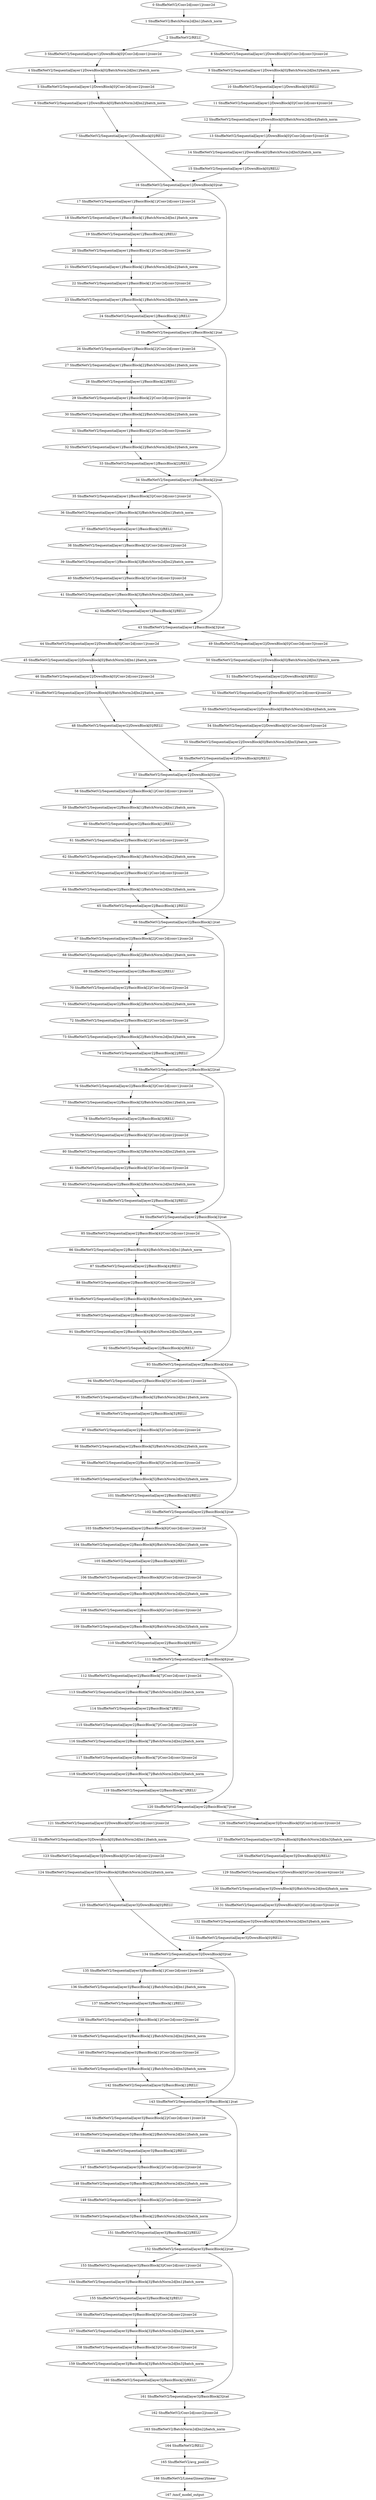 strict digraph  {
"0 ShuffleNetV2/Conv2d[conv1]/conv2d" [id=0, scope="ShuffleNetV2/Conv2d[conv1]", type=conv2d];
"1 ShuffleNetV2/BatchNorm2d[bn1]/batch_norm" [id=1, scope="ShuffleNetV2/BatchNorm2d[bn1]", type=batch_norm];
"2 ShuffleNetV2/RELU" [id=2, scope=ShuffleNetV2, type=RELU];
"3 ShuffleNetV2/Sequential[layer1]/DownBlock[0]/Conv2d[conv1]/conv2d" [id=3, scope="ShuffleNetV2/Sequential[layer1]/DownBlock[0]/Conv2d[conv1]", type=conv2d];
"4 ShuffleNetV2/Sequential[layer1]/DownBlock[0]/BatchNorm2d[bn1]/batch_norm" [id=4, scope="ShuffleNetV2/Sequential[layer1]/DownBlock[0]/BatchNorm2d[bn1]", type=batch_norm];
"5 ShuffleNetV2/Sequential[layer1]/DownBlock[0]/Conv2d[conv2]/conv2d" [id=5, scope="ShuffleNetV2/Sequential[layer1]/DownBlock[0]/Conv2d[conv2]", type=conv2d];
"6 ShuffleNetV2/Sequential[layer1]/DownBlock[0]/BatchNorm2d[bn2]/batch_norm" [id=6, scope="ShuffleNetV2/Sequential[layer1]/DownBlock[0]/BatchNorm2d[bn2]", type=batch_norm];
"7 ShuffleNetV2/Sequential[layer1]/DownBlock[0]/RELU" [id=7, scope="ShuffleNetV2/Sequential[layer1]/DownBlock[0]", type=RELU];
"8 ShuffleNetV2/Sequential[layer1]/DownBlock[0]/Conv2d[conv3]/conv2d" [id=8, scope="ShuffleNetV2/Sequential[layer1]/DownBlock[0]/Conv2d[conv3]", type=conv2d];
"9 ShuffleNetV2/Sequential[layer1]/DownBlock[0]/BatchNorm2d[bn3]/batch_norm" [id=9, scope="ShuffleNetV2/Sequential[layer1]/DownBlock[0]/BatchNorm2d[bn3]", type=batch_norm];
"10 ShuffleNetV2/Sequential[layer1]/DownBlock[0]/RELU" [id=10, scope="ShuffleNetV2/Sequential[layer1]/DownBlock[0]", type=RELU];
"11 ShuffleNetV2/Sequential[layer1]/DownBlock[0]/Conv2d[conv4]/conv2d" [id=11, scope="ShuffleNetV2/Sequential[layer1]/DownBlock[0]/Conv2d[conv4]", type=conv2d];
"12 ShuffleNetV2/Sequential[layer1]/DownBlock[0]/BatchNorm2d[bn4]/batch_norm" [id=12, scope="ShuffleNetV2/Sequential[layer1]/DownBlock[0]/BatchNorm2d[bn4]", type=batch_norm];
"13 ShuffleNetV2/Sequential[layer1]/DownBlock[0]/Conv2d[conv5]/conv2d" [id=13, scope="ShuffleNetV2/Sequential[layer1]/DownBlock[0]/Conv2d[conv5]", type=conv2d];
"14 ShuffleNetV2/Sequential[layer1]/DownBlock[0]/BatchNorm2d[bn5]/batch_norm" [id=14, scope="ShuffleNetV2/Sequential[layer1]/DownBlock[0]/BatchNorm2d[bn5]", type=batch_norm];
"15 ShuffleNetV2/Sequential[layer1]/DownBlock[0]/RELU" [id=15, scope="ShuffleNetV2/Sequential[layer1]/DownBlock[0]", type=RELU];
"16 ShuffleNetV2/Sequential[layer1]/DownBlock[0]/cat" [id=16, scope="ShuffleNetV2/Sequential[layer1]/DownBlock[0]", type=cat];
"17 ShuffleNetV2/Sequential[layer1]/BasicBlock[1]/Conv2d[conv1]/conv2d" [id=17, scope="ShuffleNetV2/Sequential[layer1]/BasicBlock[1]/Conv2d[conv1]", type=conv2d];
"18 ShuffleNetV2/Sequential[layer1]/BasicBlock[1]/BatchNorm2d[bn1]/batch_norm" [id=18, scope="ShuffleNetV2/Sequential[layer1]/BasicBlock[1]/BatchNorm2d[bn1]", type=batch_norm];
"19 ShuffleNetV2/Sequential[layer1]/BasicBlock[1]/RELU" [id=19, scope="ShuffleNetV2/Sequential[layer1]/BasicBlock[1]", type=RELU];
"20 ShuffleNetV2/Sequential[layer1]/BasicBlock[1]/Conv2d[conv2]/conv2d" [id=20, scope="ShuffleNetV2/Sequential[layer1]/BasicBlock[1]/Conv2d[conv2]", type=conv2d];
"21 ShuffleNetV2/Sequential[layer1]/BasicBlock[1]/BatchNorm2d[bn2]/batch_norm" [id=21, scope="ShuffleNetV2/Sequential[layer1]/BasicBlock[1]/BatchNorm2d[bn2]", type=batch_norm];
"22 ShuffleNetV2/Sequential[layer1]/BasicBlock[1]/Conv2d[conv3]/conv2d" [id=22, scope="ShuffleNetV2/Sequential[layer1]/BasicBlock[1]/Conv2d[conv3]", type=conv2d];
"23 ShuffleNetV2/Sequential[layer1]/BasicBlock[1]/BatchNorm2d[bn3]/batch_norm" [id=23, scope="ShuffleNetV2/Sequential[layer1]/BasicBlock[1]/BatchNorm2d[bn3]", type=batch_norm];
"24 ShuffleNetV2/Sequential[layer1]/BasicBlock[1]/RELU" [id=24, scope="ShuffleNetV2/Sequential[layer1]/BasicBlock[1]", type=RELU];
"25 ShuffleNetV2/Sequential[layer1]/BasicBlock[1]/cat" [id=25, scope="ShuffleNetV2/Sequential[layer1]/BasicBlock[1]", type=cat];
"26 ShuffleNetV2/Sequential[layer1]/BasicBlock[2]/Conv2d[conv1]/conv2d" [id=26, scope="ShuffleNetV2/Sequential[layer1]/BasicBlock[2]/Conv2d[conv1]", type=conv2d];
"27 ShuffleNetV2/Sequential[layer1]/BasicBlock[2]/BatchNorm2d[bn1]/batch_norm" [id=27, scope="ShuffleNetV2/Sequential[layer1]/BasicBlock[2]/BatchNorm2d[bn1]", type=batch_norm];
"28 ShuffleNetV2/Sequential[layer1]/BasicBlock[2]/RELU" [id=28, scope="ShuffleNetV2/Sequential[layer1]/BasicBlock[2]", type=RELU];
"29 ShuffleNetV2/Sequential[layer1]/BasicBlock[2]/Conv2d[conv2]/conv2d" [id=29, scope="ShuffleNetV2/Sequential[layer1]/BasicBlock[2]/Conv2d[conv2]", type=conv2d];
"30 ShuffleNetV2/Sequential[layer1]/BasicBlock[2]/BatchNorm2d[bn2]/batch_norm" [id=30, scope="ShuffleNetV2/Sequential[layer1]/BasicBlock[2]/BatchNorm2d[bn2]", type=batch_norm];
"31 ShuffleNetV2/Sequential[layer1]/BasicBlock[2]/Conv2d[conv3]/conv2d" [id=31, scope="ShuffleNetV2/Sequential[layer1]/BasicBlock[2]/Conv2d[conv3]", type=conv2d];
"32 ShuffleNetV2/Sequential[layer1]/BasicBlock[2]/BatchNorm2d[bn3]/batch_norm" [id=32, scope="ShuffleNetV2/Sequential[layer1]/BasicBlock[2]/BatchNorm2d[bn3]", type=batch_norm];
"33 ShuffleNetV2/Sequential[layer1]/BasicBlock[2]/RELU" [id=33, scope="ShuffleNetV2/Sequential[layer1]/BasicBlock[2]", type=RELU];
"34 ShuffleNetV2/Sequential[layer1]/BasicBlock[2]/cat" [id=34, scope="ShuffleNetV2/Sequential[layer1]/BasicBlock[2]", type=cat];
"35 ShuffleNetV2/Sequential[layer1]/BasicBlock[3]/Conv2d[conv1]/conv2d" [id=35, scope="ShuffleNetV2/Sequential[layer1]/BasicBlock[3]/Conv2d[conv1]", type=conv2d];
"36 ShuffleNetV2/Sequential[layer1]/BasicBlock[3]/BatchNorm2d[bn1]/batch_norm" [id=36, scope="ShuffleNetV2/Sequential[layer1]/BasicBlock[3]/BatchNorm2d[bn1]", type=batch_norm];
"37 ShuffleNetV2/Sequential[layer1]/BasicBlock[3]/RELU" [id=37, scope="ShuffleNetV2/Sequential[layer1]/BasicBlock[3]", type=RELU];
"38 ShuffleNetV2/Sequential[layer1]/BasicBlock[3]/Conv2d[conv2]/conv2d" [id=38, scope="ShuffleNetV2/Sequential[layer1]/BasicBlock[3]/Conv2d[conv2]", type=conv2d];
"39 ShuffleNetV2/Sequential[layer1]/BasicBlock[3]/BatchNorm2d[bn2]/batch_norm" [id=39, scope="ShuffleNetV2/Sequential[layer1]/BasicBlock[3]/BatchNorm2d[bn2]", type=batch_norm];
"40 ShuffleNetV2/Sequential[layer1]/BasicBlock[3]/Conv2d[conv3]/conv2d" [id=40, scope="ShuffleNetV2/Sequential[layer1]/BasicBlock[3]/Conv2d[conv3]", type=conv2d];
"41 ShuffleNetV2/Sequential[layer1]/BasicBlock[3]/BatchNorm2d[bn3]/batch_norm" [id=41, scope="ShuffleNetV2/Sequential[layer1]/BasicBlock[3]/BatchNorm2d[bn3]", type=batch_norm];
"42 ShuffleNetV2/Sequential[layer1]/BasicBlock[3]/RELU" [id=42, scope="ShuffleNetV2/Sequential[layer1]/BasicBlock[3]", type=RELU];
"43 ShuffleNetV2/Sequential[layer1]/BasicBlock[3]/cat" [id=43, scope="ShuffleNetV2/Sequential[layer1]/BasicBlock[3]", type=cat];
"44 ShuffleNetV2/Sequential[layer2]/DownBlock[0]/Conv2d[conv1]/conv2d" [id=44, scope="ShuffleNetV2/Sequential[layer2]/DownBlock[0]/Conv2d[conv1]", type=conv2d];
"45 ShuffleNetV2/Sequential[layer2]/DownBlock[0]/BatchNorm2d[bn1]/batch_norm" [id=45, scope="ShuffleNetV2/Sequential[layer2]/DownBlock[0]/BatchNorm2d[bn1]", type=batch_norm];
"46 ShuffleNetV2/Sequential[layer2]/DownBlock[0]/Conv2d[conv2]/conv2d" [id=46, scope="ShuffleNetV2/Sequential[layer2]/DownBlock[0]/Conv2d[conv2]", type=conv2d];
"47 ShuffleNetV2/Sequential[layer2]/DownBlock[0]/BatchNorm2d[bn2]/batch_norm" [id=47, scope="ShuffleNetV2/Sequential[layer2]/DownBlock[0]/BatchNorm2d[bn2]", type=batch_norm];
"48 ShuffleNetV2/Sequential[layer2]/DownBlock[0]/RELU" [id=48, scope="ShuffleNetV2/Sequential[layer2]/DownBlock[0]", type=RELU];
"49 ShuffleNetV2/Sequential[layer2]/DownBlock[0]/Conv2d[conv3]/conv2d" [id=49, scope="ShuffleNetV2/Sequential[layer2]/DownBlock[0]/Conv2d[conv3]", type=conv2d];
"50 ShuffleNetV2/Sequential[layer2]/DownBlock[0]/BatchNorm2d[bn3]/batch_norm" [id=50, scope="ShuffleNetV2/Sequential[layer2]/DownBlock[0]/BatchNorm2d[bn3]", type=batch_norm];
"51 ShuffleNetV2/Sequential[layer2]/DownBlock[0]/RELU" [id=51, scope="ShuffleNetV2/Sequential[layer2]/DownBlock[0]", type=RELU];
"52 ShuffleNetV2/Sequential[layer2]/DownBlock[0]/Conv2d[conv4]/conv2d" [id=52, scope="ShuffleNetV2/Sequential[layer2]/DownBlock[0]/Conv2d[conv4]", type=conv2d];
"53 ShuffleNetV2/Sequential[layer2]/DownBlock[0]/BatchNorm2d[bn4]/batch_norm" [id=53, scope="ShuffleNetV2/Sequential[layer2]/DownBlock[0]/BatchNorm2d[bn4]", type=batch_norm];
"54 ShuffleNetV2/Sequential[layer2]/DownBlock[0]/Conv2d[conv5]/conv2d" [id=54, scope="ShuffleNetV2/Sequential[layer2]/DownBlock[0]/Conv2d[conv5]", type=conv2d];
"55 ShuffleNetV2/Sequential[layer2]/DownBlock[0]/BatchNorm2d[bn5]/batch_norm" [id=55, scope="ShuffleNetV2/Sequential[layer2]/DownBlock[0]/BatchNorm2d[bn5]", type=batch_norm];
"56 ShuffleNetV2/Sequential[layer2]/DownBlock[0]/RELU" [id=56, scope="ShuffleNetV2/Sequential[layer2]/DownBlock[0]", type=RELU];
"57 ShuffleNetV2/Sequential[layer2]/DownBlock[0]/cat" [id=57, scope="ShuffleNetV2/Sequential[layer2]/DownBlock[0]", type=cat];
"58 ShuffleNetV2/Sequential[layer2]/BasicBlock[1]/Conv2d[conv1]/conv2d" [id=58, scope="ShuffleNetV2/Sequential[layer2]/BasicBlock[1]/Conv2d[conv1]", type=conv2d];
"59 ShuffleNetV2/Sequential[layer2]/BasicBlock[1]/BatchNorm2d[bn1]/batch_norm" [id=59, scope="ShuffleNetV2/Sequential[layer2]/BasicBlock[1]/BatchNorm2d[bn1]", type=batch_norm];
"60 ShuffleNetV2/Sequential[layer2]/BasicBlock[1]/RELU" [id=60, scope="ShuffleNetV2/Sequential[layer2]/BasicBlock[1]", type=RELU];
"61 ShuffleNetV2/Sequential[layer2]/BasicBlock[1]/Conv2d[conv2]/conv2d" [id=61, scope="ShuffleNetV2/Sequential[layer2]/BasicBlock[1]/Conv2d[conv2]", type=conv2d];
"62 ShuffleNetV2/Sequential[layer2]/BasicBlock[1]/BatchNorm2d[bn2]/batch_norm" [id=62, scope="ShuffleNetV2/Sequential[layer2]/BasicBlock[1]/BatchNorm2d[bn2]", type=batch_norm];
"63 ShuffleNetV2/Sequential[layer2]/BasicBlock[1]/Conv2d[conv3]/conv2d" [id=63, scope="ShuffleNetV2/Sequential[layer2]/BasicBlock[1]/Conv2d[conv3]", type=conv2d];
"64 ShuffleNetV2/Sequential[layer2]/BasicBlock[1]/BatchNorm2d[bn3]/batch_norm" [id=64, scope="ShuffleNetV2/Sequential[layer2]/BasicBlock[1]/BatchNorm2d[bn3]", type=batch_norm];
"65 ShuffleNetV2/Sequential[layer2]/BasicBlock[1]/RELU" [id=65, scope="ShuffleNetV2/Sequential[layer2]/BasicBlock[1]", type=RELU];
"66 ShuffleNetV2/Sequential[layer2]/BasicBlock[1]/cat" [id=66, scope="ShuffleNetV2/Sequential[layer2]/BasicBlock[1]", type=cat];
"67 ShuffleNetV2/Sequential[layer2]/BasicBlock[2]/Conv2d[conv1]/conv2d" [id=67, scope="ShuffleNetV2/Sequential[layer2]/BasicBlock[2]/Conv2d[conv1]", type=conv2d];
"68 ShuffleNetV2/Sequential[layer2]/BasicBlock[2]/BatchNorm2d[bn1]/batch_norm" [id=68, scope="ShuffleNetV2/Sequential[layer2]/BasicBlock[2]/BatchNorm2d[bn1]", type=batch_norm];
"69 ShuffleNetV2/Sequential[layer2]/BasicBlock[2]/RELU" [id=69, scope="ShuffleNetV2/Sequential[layer2]/BasicBlock[2]", type=RELU];
"70 ShuffleNetV2/Sequential[layer2]/BasicBlock[2]/Conv2d[conv2]/conv2d" [id=70, scope="ShuffleNetV2/Sequential[layer2]/BasicBlock[2]/Conv2d[conv2]", type=conv2d];
"71 ShuffleNetV2/Sequential[layer2]/BasicBlock[2]/BatchNorm2d[bn2]/batch_norm" [id=71, scope="ShuffleNetV2/Sequential[layer2]/BasicBlock[2]/BatchNorm2d[bn2]", type=batch_norm];
"72 ShuffleNetV2/Sequential[layer2]/BasicBlock[2]/Conv2d[conv3]/conv2d" [id=72, scope="ShuffleNetV2/Sequential[layer2]/BasicBlock[2]/Conv2d[conv3]", type=conv2d];
"73 ShuffleNetV2/Sequential[layer2]/BasicBlock[2]/BatchNorm2d[bn3]/batch_norm" [id=73, scope="ShuffleNetV2/Sequential[layer2]/BasicBlock[2]/BatchNorm2d[bn3]", type=batch_norm];
"74 ShuffleNetV2/Sequential[layer2]/BasicBlock[2]/RELU" [id=74, scope="ShuffleNetV2/Sequential[layer2]/BasicBlock[2]", type=RELU];
"75 ShuffleNetV2/Sequential[layer2]/BasicBlock[2]/cat" [id=75, scope="ShuffleNetV2/Sequential[layer2]/BasicBlock[2]", type=cat];
"76 ShuffleNetV2/Sequential[layer2]/BasicBlock[3]/Conv2d[conv1]/conv2d" [id=76, scope="ShuffleNetV2/Sequential[layer2]/BasicBlock[3]/Conv2d[conv1]", type=conv2d];
"77 ShuffleNetV2/Sequential[layer2]/BasicBlock[3]/BatchNorm2d[bn1]/batch_norm" [id=77, scope="ShuffleNetV2/Sequential[layer2]/BasicBlock[3]/BatchNorm2d[bn1]", type=batch_norm];
"78 ShuffleNetV2/Sequential[layer2]/BasicBlock[3]/RELU" [id=78, scope="ShuffleNetV2/Sequential[layer2]/BasicBlock[3]", type=RELU];
"79 ShuffleNetV2/Sequential[layer2]/BasicBlock[3]/Conv2d[conv2]/conv2d" [id=79, scope="ShuffleNetV2/Sequential[layer2]/BasicBlock[3]/Conv2d[conv2]", type=conv2d];
"80 ShuffleNetV2/Sequential[layer2]/BasicBlock[3]/BatchNorm2d[bn2]/batch_norm" [id=80, scope="ShuffleNetV2/Sequential[layer2]/BasicBlock[3]/BatchNorm2d[bn2]", type=batch_norm];
"81 ShuffleNetV2/Sequential[layer2]/BasicBlock[3]/Conv2d[conv3]/conv2d" [id=81, scope="ShuffleNetV2/Sequential[layer2]/BasicBlock[3]/Conv2d[conv3]", type=conv2d];
"82 ShuffleNetV2/Sequential[layer2]/BasicBlock[3]/BatchNorm2d[bn3]/batch_norm" [id=82, scope="ShuffleNetV2/Sequential[layer2]/BasicBlock[3]/BatchNorm2d[bn3]", type=batch_norm];
"83 ShuffleNetV2/Sequential[layer2]/BasicBlock[3]/RELU" [id=83, scope="ShuffleNetV2/Sequential[layer2]/BasicBlock[3]", type=RELU];
"84 ShuffleNetV2/Sequential[layer2]/BasicBlock[3]/cat" [id=84, scope="ShuffleNetV2/Sequential[layer2]/BasicBlock[3]", type=cat];
"85 ShuffleNetV2/Sequential[layer2]/BasicBlock[4]/Conv2d[conv1]/conv2d" [id=85, scope="ShuffleNetV2/Sequential[layer2]/BasicBlock[4]/Conv2d[conv1]", type=conv2d];
"86 ShuffleNetV2/Sequential[layer2]/BasicBlock[4]/BatchNorm2d[bn1]/batch_norm" [id=86, scope="ShuffleNetV2/Sequential[layer2]/BasicBlock[4]/BatchNorm2d[bn1]", type=batch_norm];
"87 ShuffleNetV2/Sequential[layer2]/BasicBlock[4]/RELU" [id=87, scope="ShuffleNetV2/Sequential[layer2]/BasicBlock[4]", type=RELU];
"88 ShuffleNetV2/Sequential[layer2]/BasicBlock[4]/Conv2d[conv2]/conv2d" [id=88, scope="ShuffleNetV2/Sequential[layer2]/BasicBlock[4]/Conv2d[conv2]", type=conv2d];
"89 ShuffleNetV2/Sequential[layer2]/BasicBlock[4]/BatchNorm2d[bn2]/batch_norm" [id=89, scope="ShuffleNetV2/Sequential[layer2]/BasicBlock[4]/BatchNorm2d[bn2]", type=batch_norm];
"90 ShuffleNetV2/Sequential[layer2]/BasicBlock[4]/Conv2d[conv3]/conv2d" [id=90, scope="ShuffleNetV2/Sequential[layer2]/BasicBlock[4]/Conv2d[conv3]", type=conv2d];
"91 ShuffleNetV2/Sequential[layer2]/BasicBlock[4]/BatchNorm2d[bn3]/batch_norm" [id=91, scope="ShuffleNetV2/Sequential[layer2]/BasicBlock[4]/BatchNorm2d[bn3]", type=batch_norm];
"92 ShuffleNetV2/Sequential[layer2]/BasicBlock[4]/RELU" [id=92, scope="ShuffleNetV2/Sequential[layer2]/BasicBlock[4]", type=RELU];
"93 ShuffleNetV2/Sequential[layer2]/BasicBlock[4]/cat" [id=93, scope="ShuffleNetV2/Sequential[layer2]/BasicBlock[4]", type=cat];
"94 ShuffleNetV2/Sequential[layer2]/BasicBlock[5]/Conv2d[conv1]/conv2d" [id=94, scope="ShuffleNetV2/Sequential[layer2]/BasicBlock[5]/Conv2d[conv1]", type=conv2d];
"95 ShuffleNetV2/Sequential[layer2]/BasicBlock[5]/BatchNorm2d[bn1]/batch_norm" [id=95, scope="ShuffleNetV2/Sequential[layer2]/BasicBlock[5]/BatchNorm2d[bn1]", type=batch_norm];
"96 ShuffleNetV2/Sequential[layer2]/BasicBlock[5]/RELU" [id=96, scope="ShuffleNetV2/Sequential[layer2]/BasicBlock[5]", type=RELU];
"97 ShuffleNetV2/Sequential[layer2]/BasicBlock[5]/Conv2d[conv2]/conv2d" [id=97, scope="ShuffleNetV2/Sequential[layer2]/BasicBlock[5]/Conv2d[conv2]", type=conv2d];
"98 ShuffleNetV2/Sequential[layer2]/BasicBlock[5]/BatchNorm2d[bn2]/batch_norm" [id=98, scope="ShuffleNetV2/Sequential[layer2]/BasicBlock[5]/BatchNorm2d[bn2]", type=batch_norm];
"99 ShuffleNetV2/Sequential[layer2]/BasicBlock[5]/Conv2d[conv3]/conv2d" [id=99, scope="ShuffleNetV2/Sequential[layer2]/BasicBlock[5]/Conv2d[conv3]", type=conv2d];
"100 ShuffleNetV2/Sequential[layer2]/BasicBlock[5]/BatchNorm2d[bn3]/batch_norm" [id=100, scope="ShuffleNetV2/Sequential[layer2]/BasicBlock[5]/BatchNorm2d[bn3]", type=batch_norm];
"101 ShuffleNetV2/Sequential[layer2]/BasicBlock[5]/RELU" [id=101, scope="ShuffleNetV2/Sequential[layer2]/BasicBlock[5]", type=RELU];
"102 ShuffleNetV2/Sequential[layer2]/BasicBlock[5]/cat" [id=102, scope="ShuffleNetV2/Sequential[layer2]/BasicBlock[5]", type=cat];
"103 ShuffleNetV2/Sequential[layer2]/BasicBlock[6]/Conv2d[conv1]/conv2d" [id=103, scope="ShuffleNetV2/Sequential[layer2]/BasicBlock[6]/Conv2d[conv1]", type=conv2d];
"104 ShuffleNetV2/Sequential[layer2]/BasicBlock[6]/BatchNorm2d[bn1]/batch_norm" [id=104, scope="ShuffleNetV2/Sequential[layer2]/BasicBlock[6]/BatchNorm2d[bn1]", type=batch_norm];
"105 ShuffleNetV2/Sequential[layer2]/BasicBlock[6]/RELU" [id=105, scope="ShuffleNetV2/Sequential[layer2]/BasicBlock[6]", type=RELU];
"106 ShuffleNetV2/Sequential[layer2]/BasicBlock[6]/Conv2d[conv2]/conv2d" [id=106, scope="ShuffleNetV2/Sequential[layer2]/BasicBlock[6]/Conv2d[conv2]", type=conv2d];
"107 ShuffleNetV2/Sequential[layer2]/BasicBlock[6]/BatchNorm2d[bn2]/batch_norm" [id=107, scope="ShuffleNetV2/Sequential[layer2]/BasicBlock[6]/BatchNorm2d[bn2]", type=batch_norm];
"108 ShuffleNetV2/Sequential[layer2]/BasicBlock[6]/Conv2d[conv3]/conv2d" [id=108, scope="ShuffleNetV2/Sequential[layer2]/BasicBlock[6]/Conv2d[conv3]", type=conv2d];
"109 ShuffleNetV2/Sequential[layer2]/BasicBlock[6]/BatchNorm2d[bn3]/batch_norm" [id=109, scope="ShuffleNetV2/Sequential[layer2]/BasicBlock[6]/BatchNorm2d[bn3]", type=batch_norm];
"110 ShuffleNetV2/Sequential[layer2]/BasicBlock[6]/RELU" [id=110, scope="ShuffleNetV2/Sequential[layer2]/BasicBlock[6]", type=RELU];
"111 ShuffleNetV2/Sequential[layer2]/BasicBlock[6]/cat" [id=111, scope="ShuffleNetV2/Sequential[layer2]/BasicBlock[6]", type=cat];
"112 ShuffleNetV2/Sequential[layer2]/BasicBlock[7]/Conv2d[conv1]/conv2d" [id=112, scope="ShuffleNetV2/Sequential[layer2]/BasicBlock[7]/Conv2d[conv1]", type=conv2d];
"113 ShuffleNetV2/Sequential[layer2]/BasicBlock[7]/BatchNorm2d[bn1]/batch_norm" [id=113, scope="ShuffleNetV2/Sequential[layer2]/BasicBlock[7]/BatchNorm2d[bn1]", type=batch_norm];
"114 ShuffleNetV2/Sequential[layer2]/BasicBlock[7]/RELU" [id=114, scope="ShuffleNetV2/Sequential[layer2]/BasicBlock[7]", type=RELU];
"115 ShuffleNetV2/Sequential[layer2]/BasicBlock[7]/Conv2d[conv2]/conv2d" [id=115, scope="ShuffleNetV2/Sequential[layer2]/BasicBlock[7]/Conv2d[conv2]", type=conv2d];
"116 ShuffleNetV2/Sequential[layer2]/BasicBlock[7]/BatchNorm2d[bn2]/batch_norm" [id=116, scope="ShuffleNetV2/Sequential[layer2]/BasicBlock[7]/BatchNorm2d[bn2]", type=batch_norm];
"117 ShuffleNetV2/Sequential[layer2]/BasicBlock[7]/Conv2d[conv3]/conv2d" [id=117, scope="ShuffleNetV2/Sequential[layer2]/BasicBlock[7]/Conv2d[conv3]", type=conv2d];
"118 ShuffleNetV2/Sequential[layer2]/BasicBlock[7]/BatchNorm2d[bn3]/batch_norm" [id=118, scope="ShuffleNetV2/Sequential[layer2]/BasicBlock[7]/BatchNorm2d[bn3]", type=batch_norm];
"119 ShuffleNetV2/Sequential[layer2]/BasicBlock[7]/RELU" [id=119, scope="ShuffleNetV2/Sequential[layer2]/BasicBlock[7]", type=RELU];
"120 ShuffleNetV2/Sequential[layer2]/BasicBlock[7]/cat" [id=120, scope="ShuffleNetV2/Sequential[layer2]/BasicBlock[7]", type=cat];
"121 ShuffleNetV2/Sequential[layer3]/DownBlock[0]/Conv2d[conv1]/conv2d" [id=121, scope="ShuffleNetV2/Sequential[layer3]/DownBlock[0]/Conv2d[conv1]", type=conv2d];
"122 ShuffleNetV2/Sequential[layer3]/DownBlock[0]/BatchNorm2d[bn1]/batch_norm" [id=122, scope="ShuffleNetV2/Sequential[layer3]/DownBlock[0]/BatchNorm2d[bn1]", type=batch_norm];
"123 ShuffleNetV2/Sequential[layer3]/DownBlock[0]/Conv2d[conv2]/conv2d" [id=123, scope="ShuffleNetV2/Sequential[layer3]/DownBlock[0]/Conv2d[conv2]", type=conv2d];
"124 ShuffleNetV2/Sequential[layer3]/DownBlock[0]/BatchNorm2d[bn2]/batch_norm" [id=124, scope="ShuffleNetV2/Sequential[layer3]/DownBlock[0]/BatchNorm2d[bn2]", type=batch_norm];
"125 ShuffleNetV2/Sequential[layer3]/DownBlock[0]/RELU" [id=125, scope="ShuffleNetV2/Sequential[layer3]/DownBlock[0]", type=RELU];
"126 ShuffleNetV2/Sequential[layer3]/DownBlock[0]/Conv2d[conv3]/conv2d" [id=126, scope="ShuffleNetV2/Sequential[layer3]/DownBlock[0]/Conv2d[conv3]", type=conv2d];
"127 ShuffleNetV2/Sequential[layer3]/DownBlock[0]/BatchNorm2d[bn3]/batch_norm" [id=127, scope="ShuffleNetV2/Sequential[layer3]/DownBlock[0]/BatchNorm2d[bn3]", type=batch_norm];
"128 ShuffleNetV2/Sequential[layer3]/DownBlock[0]/RELU" [id=128, scope="ShuffleNetV2/Sequential[layer3]/DownBlock[0]", type=RELU];
"129 ShuffleNetV2/Sequential[layer3]/DownBlock[0]/Conv2d[conv4]/conv2d" [id=129, scope="ShuffleNetV2/Sequential[layer3]/DownBlock[0]/Conv2d[conv4]", type=conv2d];
"130 ShuffleNetV2/Sequential[layer3]/DownBlock[0]/BatchNorm2d[bn4]/batch_norm" [id=130, scope="ShuffleNetV2/Sequential[layer3]/DownBlock[0]/BatchNorm2d[bn4]", type=batch_norm];
"131 ShuffleNetV2/Sequential[layer3]/DownBlock[0]/Conv2d[conv5]/conv2d" [id=131, scope="ShuffleNetV2/Sequential[layer3]/DownBlock[0]/Conv2d[conv5]", type=conv2d];
"132 ShuffleNetV2/Sequential[layer3]/DownBlock[0]/BatchNorm2d[bn5]/batch_norm" [id=132, scope="ShuffleNetV2/Sequential[layer3]/DownBlock[0]/BatchNorm2d[bn5]", type=batch_norm];
"133 ShuffleNetV2/Sequential[layer3]/DownBlock[0]/RELU" [id=133, scope="ShuffleNetV2/Sequential[layer3]/DownBlock[0]", type=RELU];
"134 ShuffleNetV2/Sequential[layer3]/DownBlock[0]/cat" [id=134, scope="ShuffleNetV2/Sequential[layer3]/DownBlock[0]", type=cat];
"135 ShuffleNetV2/Sequential[layer3]/BasicBlock[1]/Conv2d[conv1]/conv2d" [id=135, scope="ShuffleNetV2/Sequential[layer3]/BasicBlock[1]/Conv2d[conv1]", type=conv2d];
"136 ShuffleNetV2/Sequential[layer3]/BasicBlock[1]/BatchNorm2d[bn1]/batch_norm" [id=136, scope="ShuffleNetV2/Sequential[layer3]/BasicBlock[1]/BatchNorm2d[bn1]", type=batch_norm];
"137 ShuffleNetV2/Sequential[layer3]/BasicBlock[1]/RELU" [id=137, scope="ShuffleNetV2/Sequential[layer3]/BasicBlock[1]", type=RELU];
"138 ShuffleNetV2/Sequential[layer3]/BasicBlock[1]/Conv2d[conv2]/conv2d" [id=138, scope="ShuffleNetV2/Sequential[layer3]/BasicBlock[1]/Conv2d[conv2]", type=conv2d];
"139 ShuffleNetV2/Sequential[layer3]/BasicBlock[1]/BatchNorm2d[bn2]/batch_norm" [id=139, scope="ShuffleNetV2/Sequential[layer3]/BasicBlock[1]/BatchNorm2d[bn2]", type=batch_norm];
"140 ShuffleNetV2/Sequential[layer3]/BasicBlock[1]/Conv2d[conv3]/conv2d" [id=140, scope="ShuffleNetV2/Sequential[layer3]/BasicBlock[1]/Conv2d[conv3]", type=conv2d];
"141 ShuffleNetV2/Sequential[layer3]/BasicBlock[1]/BatchNorm2d[bn3]/batch_norm" [id=141, scope="ShuffleNetV2/Sequential[layer3]/BasicBlock[1]/BatchNorm2d[bn3]", type=batch_norm];
"142 ShuffleNetV2/Sequential[layer3]/BasicBlock[1]/RELU" [id=142, scope="ShuffleNetV2/Sequential[layer3]/BasicBlock[1]", type=RELU];
"143 ShuffleNetV2/Sequential[layer3]/BasicBlock[1]/cat" [id=143, scope="ShuffleNetV2/Sequential[layer3]/BasicBlock[1]", type=cat];
"144 ShuffleNetV2/Sequential[layer3]/BasicBlock[2]/Conv2d[conv1]/conv2d" [id=144, scope="ShuffleNetV2/Sequential[layer3]/BasicBlock[2]/Conv2d[conv1]", type=conv2d];
"145 ShuffleNetV2/Sequential[layer3]/BasicBlock[2]/BatchNorm2d[bn1]/batch_norm" [id=145, scope="ShuffleNetV2/Sequential[layer3]/BasicBlock[2]/BatchNorm2d[bn1]", type=batch_norm];
"146 ShuffleNetV2/Sequential[layer3]/BasicBlock[2]/RELU" [id=146, scope="ShuffleNetV2/Sequential[layer3]/BasicBlock[2]", type=RELU];
"147 ShuffleNetV2/Sequential[layer3]/BasicBlock[2]/Conv2d[conv2]/conv2d" [id=147, scope="ShuffleNetV2/Sequential[layer3]/BasicBlock[2]/Conv2d[conv2]", type=conv2d];
"148 ShuffleNetV2/Sequential[layer3]/BasicBlock[2]/BatchNorm2d[bn2]/batch_norm" [id=148, scope="ShuffleNetV2/Sequential[layer3]/BasicBlock[2]/BatchNorm2d[bn2]", type=batch_norm];
"149 ShuffleNetV2/Sequential[layer3]/BasicBlock[2]/Conv2d[conv3]/conv2d" [id=149, scope="ShuffleNetV2/Sequential[layer3]/BasicBlock[2]/Conv2d[conv3]", type=conv2d];
"150 ShuffleNetV2/Sequential[layer3]/BasicBlock[2]/BatchNorm2d[bn3]/batch_norm" [id=150, scope="ShuffleNetV2/Sequential[layer3]/BasicBlock[2]/BatchNorm2d[bn3]", type=batch_norm];
"151 ShuffleNetV2/Sequential[layer3]/BasicBlock[2]/RELU" [id=151, scope="ShuffleNetV2/Sequential[layer3]/BasicBlock[2]", type=RELU];
"152 ShuffleNetV2/Sequential[layer3]/BasicBlock[2]/cat" [id=152, scope="ShuffleNetV2/Sequential[layer3]/BasicBlock[2]", type=cat];
"153 ShuffleNetV2/Sequential[layer3]/BasicBlock[3]/Conv2d[conv1]/conv2d" [id=153, scope="ShuffleNetV2/Sequential[layer3]/BasicBlock[3]/Conv2d[conv1]", type=conv2d];
"154 ShuffleNetV2/Sequential[layer3]/BasicBlock[3]/BatchNorm2d[bn1]/batch_norm" [id=154, scope="ShuffleNetV2/Sequential[layer3]/BasicBlock[3]/BatchNorm2d[bn1]", type=batch_norm];
"155 ShuffleNetV2/Sequential[layer3]/BasicBlock[3]/RELU" [id=155, scope="ShuffleNetV2/Sequential[layer3]/BasicBlock[3]", type=RELU];
"156 ShuffleNetV2/Sequential[layer3]/BasicBlock[3]/Conv2d[conv2]/conv2d" [id=156, scope="ShuffleNetV2/Sequential[layer3]/BasicBlock[3]/Conv2d[conv2]", type=conv2d];
"157 ShuffleNetV2/Sequential[layer3]/BasicBlock[3]/BatchNorm2d[bn2]/batch_norm" [id=157, scope="ShuffleNetV2/Sequential[layer3]/BasicBlock[3]/BatchNorm2d[bn2]", type=batch_norm];
"158 ShuffleNetV2/Sequential[layer3]/BasicBlock[3]/Conv2d[conv3]/conv2d" [id=158, scope="ShuffleNetV2/Sequential[layer3]/BasicBlock[3]/Conv2d[conv3]", type=conv2d];
"159 ShuffleNetV2/Sequential[layer3]/BasicBlock[3]/BatchNorm2d[bn3]/batch_norm" [id=159, scope="ShuffleNetV2/Sequential[layer3]/BasicBlock[3]/BatchNorm2d[bn3]", type=batch_norm];
"160 ShuffleNetV2/Sequential[layer3]/BasicBlock[3]/RELU" [id=160, scope="ShuffleNetV2/Sequential[layer3]/BasicBlock[3]", type=RELU];
"161 ShuffleNetV2/Sequential[layer3]/BasicBlock[3]/cat" [id=161, scope="ShuffleNetV2/Sequential[layer3]/BasicBlock[3]", type=cat];
"162 ShuffleNetV2/Conv2d[conv2]/conv2d" [id=162, scope="ShuffleNetV2/Conv2d[conv2]", type=conv2d];
"163 ShuffleNetV2/BatchNorm2d[bn2]/batch_norm" [id=163, scope="ShuffleNetV2/BatchNorm2d[bn2]", type=batch_norm];
"164 ShuffleNetV2/RELU" [id=164, scope=ShuffleNetV2, type=RELU];
"165 ShuffleNetV2/avg_pool2d" [id=165, scope=ShuffleNetV2, type=avg_pool2d];
"166 ShuffleNetV2/Linear[linear]/linear" [id=166, scope="ShuffleNetV2/Linear[linear]", type=linear];
"167 /nncf_model_output" [id=167, scope="", type=nncf_model_output];
"0 ShuffleNetV2/Conv2d[conv1]/conv2d" -> "1 ShuffleNetV2/BatchNorm2d[bn1]/batch_norm";
"1 ShuffleNetV2/BatchNorm2d[bn1]/batch_norm" -> "2 ShuffleNetV2/RELU";
"2 ShuffleNetV2/RELU" -> "3 ShuffleNetV2/Sequential[layer1]/DownBlock[0]/Conv2d[conv1]/conv2d";
"2 ShuffleNetV2/RELU" -> "8 ShuffleNetV2/Sequential[layer1]/DownBlock[0]/Conv2d[conv3]/conv2d";
"3 ShuffleNetV2/Sequential[layer1]/DownBlock[0]/Conv2d[conv1]/conv2d" -> "4 ShuffleNetV2/Sequential[layer1]/DownBlock[0]/BatchNorm2d[bn1]/batch_norm";
"4 ShuffleNetV2/Sequential[layer1]/DownBlock[0]/BatchNorm2d[bn1]/batch_norm" -> "5 ShuffleNetV2/Sequential[layer1]/DownBlock[0]/Conv2d[conv2]/conv2d";
"5 ShuffleNetV2/Sequential[layer1]/DownBlock[0]/Conv2d[conv2]/conv2d" -> "6 ShuffleNetV2/Sequential[layer1]/DownBlock[0]/BatchNorm2d[bn2]/batch_norm";
"6 ShuffleNetV2/Sequential[layer1]/DownBlock[0]/BatchNorm2d[bn2]/batch_norm" -> "7 ShuffleNetV2/Sequential[layer1]/DownBlock[0]/RELU";
"8 ShuffleNetV2/Sequential[layer1]/DownBlock[0]/Conv2d[conv3]/conv2d" -> "9 ShuffleNetV2/Sequential[layer1]/DownBlock[0]/BatchNorm2d[bn3]/batch_norm";
"7 ShuffleNetV2/Sequential[layer1]/DownBlock[0]/RELU" -> "16 ShuffleNetV2/Sequential[layer1]/DownBlock[0]/cat";
"9 ShuffleNetV2/Sequential[layer1]/DownBlock[0]/BatchNorm2d[bn3]/batch_norm" -> "10 ShuffleNetV2/Sequential[layer1]/DownBlock[0]/RELU";
"10 ShuffleNetV2/Sequential[layer1]/DownBlock[0]/RELU" -> "11 ShuffleNetV2/Sequential[layer1]/DownBlock[0]/Conv2d[conv4]/conv2d";
"11 ShuffleNetV2/Sequential[layer1]/DownBlock[0]/Conv2d[conv4]/conv2d" -> "12 ShuffleNetV2/Sequential[layer1]/DownBlock[0]/BatchNorm2d[bn4]/batch_norm";
"12 ShuffleNetV2/Sequential[layer1]/DownBlock[0]/BatchNorm2d[bn4]/batch_norm" -> "13 ShuffleNetV2/Sequential[layer1]/DownBlock[0]/Conv2d[conv5]/conv2d";
"13 ShuffleNetV2/Sequential[layer1]/DownBlock[0]/Conv2d[conv5]/conv2d" -> "14 ShuffleNetV2/Sequential[layer1]/DownBlock[0]/BatchNorm2d[bn5]/batch_norm";
"14 ShuffleNetV2/Sequential[layer1]/DownBlock[0]/BatchNorm2d[bn5]/batch_norm" -> "15 ShuffleNetV2/Sequential[layer1]/DownBlock[0]/RELU";
"15 ShuffleNetV2/Sequential[layer1]/DownBlock[0]/RELU" -> "16 ShuffleNetV2/Sequential[layer1]/DownBlock[0]/cat";
"16 ShuffleNetV2/Sequential[layer1]/DownBlock[0]/cat" -> "17 ShuffleNetV2/Sequential[layer1]/BasicBlock[1]/Conv2d[conv1]/conv2d";
"16 ShuffleNetV2/Sequential[layer1]/DownBlock[0]/cat" -> "25 ShuffleNetV2/Sequential[layer1]/BasicBlock[1]/cat";
"17 ShuffleNetV2/Sequential[layer1]/BasicBlock[1]/Conv2d[conv1]/conv2d" -> "18 ShuffleNetV2/Sequential[layer1]/BasicBlock[1]/BatchNorm2d[bn1]/batch_norm";
"18 ShuffleNetV2/Sequential[layer1]/BasicBlock[1]/BatchNorm2d[bn1]/batch_norm" -> "19 ShuffleNetV2/Sequential[layer1]/BasicBlock[1]/RELU";
"19 ShuffleNetV2/Sequential[layer1]/BasicBlock[1]/RELU" -> "20 ShuffleNetV2/Sequential[layer1]/BasicBlock[1]/Conv2d[conv2]/conv2d";
"20 ShuffleNetV2/Sequential[layer1]/BasicBlock[1]/Conv2d[conv2]/conv2d" -> "21 ShuffleNetV2/Sequential[layer1]/BasicBlock[1]/BatchNorm2d[bn2]/batch_norm";
"21 ShuffleNetV2/Sequential[layer1]/BasicBlock[1]/BatchNorm2d[bn2]/batch_norm" -> "22 ShuffleNetV2/Sequential[layer1]/BasicBlock[1]/Conv2d[conv3]/conv2d";
"22 ShuffleNetV2/Sequential[layer1]/BasicBlock[1]/Conv2d[conv3]/conv2d" -> "23 ShuffleNetV2/Sequential[layer1]/BasicBlock[1]/BatchNorm2d[bn3]/batch_norm";
"23 ShuffleNetV2/Sequential[layer1]/BasicBlock[1]/BatchNorm2d[bn3]/batch_norm" -> "24 ShuffleNetV2/Sequential[layer1]/BasicBlock[1]/RELU";
"24 ShuffleNetV2/Sequential[layer1]/BasicBlock[1]/RELU" -> "25 ShuffleNetV2/Sequential[layer1]/BasicBlock[1]/cat";
"25 ShuffleNetV2/Sequential[layer1]/BasicBlock[1]/cat" -> "26 ShuffleNetV2/Sequential[layer1]/BasicBlock[2]/Conv2d[conv1]/conv2d";
"25 ShuffleNetV2/Sequential[layer1]/BasicBlock[1]/cat" -> "34 ShuffleNetV2/Sequential[layer1]/BasicBlock[2]/cat";
"26 ShuffleNetV2/Sequential[layer1]/BasicBlock[2]/Conv2d[conv1]/conv2d" -> "27 ShuffleNetV2/Sequential[layer1]/BasicBlock[2]/BatchNorm2d[bn1]/batch_norm";
"27 ShuffleNetV2/Sequential[layer1]/BasicBlock[2]/BatchNorm2d[bn1]/batch_norm" -> "28 ShuffleNetV2/Sequential[layer1]/BasicBlock[2]/RELU";
"28 ShuffleNetV2/Sequential[layer1]/BasicBlock[2]/RELU" -> "29 ShuffleNetV2/Sequential[layer1]/BasicBlock[2]/Conv2d[conv2]/conv2d";
"29 ShuffleNetV2/Sequential[layer1]/BasicBlock[2]/Conv2d[conv2]/conv2d" -> "30 ShuffleNetV2/Sequential[layer1]/BasicBlock[2]/BatchNorm2d[bn2]/batch_norm";
"30 ShuffleNetV2/Sequential[layer1]/BasicBlock[2]/BatchNorm2d[bn2]/batch_norm" -> "31 ShuffleNetV2/Sequential[layer1]/BasicBlock[2]/Conv2d[conv3]/conv2d";
"31 ShuffleNetV2/Sequential[layer1]/BasicBlock[2]/Conv2d[conv3]/conv2d" -> "32 ShuffleNetV2/Sequential[layer1]/BasicBlock[2]/BatchNorm2d[bn3]/batch_norm";
"32 ShuffleNetV2/Sequential[layer1]/BasicBlock[2]/BatchNorm2d[bn3]/batch_norm" -> "33 ShuffleNetV2/Sequential[layer1]/BasicBlock[2]/RELU";
"33 ShuffleNetV2/Sequential[layer1]/BasicBlock[2]/RELU" -> "34 ShuffleNetV2/Sequential[layer1]/BasicBlock[2]/cat";
"34 ShuffleNetV2/Sequential[layer1]/BasicBlock[2]/cat" -> "35 ShuffleNetV2/Sequential[layer1]/BasicBlock[3]/Conv2d[conv1]/conv2d";
"34 ShuffleNetV2/Sequential[layer1]/BasicBlock[2]/cat" -> "43 ShuffleNetV2/Sequential[layer1]/BasicBlock[3]/cat";
"35 ShuffleNetV2/Sequential[layer1]/BasicBlock[3]/Conv2d[conv1]/conv2d" -> "36 ShuffleNetV2/Sequential[layer1]/BasicBlock[3]/BatchNorm2d[bn1]/batch_norm";
"36 ShuffleNetV2/Sequential[layer1]/BasicBlock[3]/BatchNorm2d[bn1]/batch_norm" -> "37 ShuffleNetV2/Sequential[layer1]/BasicBlock[3]/RELU";
"37 ShuffleNetV2/Sequential[layer1]/BasicBlock[3]/RELU" -> "38 ShuffleNetV2/Sequential[layer1]/BasicBlock[3]/Conv2d[conv2]/conv2d";
"38 ShuffleNetV2/Sequential[layer1]/BasicBlock[3]/Conv2d[conv2]/conv2d" -> "39 ShuffleNetV2/Sequential[layer1]/BasicBlock[3]/BatchNorm2d[bn2]/batch_norm";
"39 ShuffleNetV2/Sequential[layer1]/BasicBlock[3]/BatchNorm2d[bn2]/batch_norm" -> "40 ShuffleNetV2/Sequential[layer1]/BasicBlock[3]/Conv2d[conv3]/conv2d";
"40 ShuffleNetV2/Sequential[layer1]/BasicBlock[3]/Conv2d[conv3]/conv2d" -> "41 ShuffleNetV2/Sequential[layer1]/BasicBlock[3]/BatchNorm2d[bn3]/batch_norm";
"41 ShuffleNetV2/Sequential[layer1]/BasicBlock[3]/BatchNorm2d[bn3]/batch_norm" -> "42 ShuffleNetV2/Sequential[layer1]/BasicBlock[3]/RELU";
"42 ShuffleNetV2/Sequential[layer1]/BasicBlock[3]/RELU" -> "43 ShuffleNetV2/Sequential[layer1]/BasicBlock[3]/cat";
"43 ShuffleNetV2/Sequential[layer1]/BasicBlock[3]/cat" -> "44 ShuffleNetV2/Sequential[layer2]/DownBlock[0]/Conv2d[conv1]/conv2d";
"43 ShuffleNetV2/Sequential[layer1]/BasicBlock[3]/cat" -> "49 ShuffleNetV2/Sequential[layer2]/DownBlock[0]/Conv2d[conv3]/conv2d";
"44 ShuffleNetV2/Sequential[layer2]/DownBlock[0]/Conv2d[conv1]/conv2d" -> "45 ShuffleNetV2/Sequential[layer2]/DownBlock[0]/BatchNorm2d[bn1]/batch_norm";
"45 ShuffleNetV2/Sequential[layer2]/DownBlock[0]/BatchNorm2d[bn1]/batch_norm" -> "46 ShuffleNetV2/Sequential[layer2]/DownBlock[0]/Conv2d[conv2]/conv2d";
"46 ShuffleNetV2/Sequential[layer2]/DownBlock[0]/Conv2d[conv2]/conv2d" -> "47 ShuffleNetV2/Sequential[layer2]/DownBlock[0]/BatchNorm2d[bn2]/batch_norm";
"47 ShuffleNetV2/Sequential[layer2]/DownBlock[0]/BatchNorm2d[bn2]/batch_norm" -> "48 ShuffleNetV2/Sequential[layer2]/DownBlock[0]/RELU";
"48 ShuffleNetV2/Sequential[layer2]/DownBlock[0]/RELU" -> "57 ShuffleNetV2/Sequential[layer2]/DownBlock[0]/cat";
"49 ShuffleNetV2/Sequential[layer2]/DownBlock[0]/Conv2d[conv3]/conv2d" -> "50 ShuffleNetV2/Sequential[layer2]/DownBlock[0]/BatchNorm2d[bn3]/batch_norm";
"50 ShuffleNetV2/Sequential[layer2]/DownBlock[0]/BatchNorm2d[bn3]/batch_norm" -> "51 ShuffleNetV2/Sequential[layer2]/DownBlock[0]/RELU";
"51 ShuffleNetV2/Sequential[layer2]/DownBlock[0]/RELU" -> "52 ShuffleNetV2/Sequential[layer2]/DownBlock[0]/Conv2d[conv4]/conv2d";
"52 ShuffleNetV2/Sequential[layer2]/DownBlock[0]/Conv2d[conv4]/conv2d" -> "53 ShuffleNetV2/Sequential[layer2]/DownBlock[0]/BatchNorm2d[bn4]/batch_norm";
"53 ShuffleNetV2/Sequential[layer2]/DownBlock[0]/BatchNorm2d[bn4]/batch_norm" -> "54 ShuffleNetV2/Sequential[layer2]/DownBlock[0]/Conv2d[conv5]/conv2d";
"54 ShuffleNetV2/Sequential[layer2]/DownBlock[0]/Conv2d[conv5]/conv2d" -> "55 ShuffleNetV2/Sequential[layer2]/DownBlock[0]/BatchNorm2d[bn5]/batch_norm";
"55 ShuffleNetV2/Sequential[layer2]/DownBlock[0]/BatchNorm2d[bn5]/batch_norm" -> "56 ShuffleNetV2/Sequential[layer2]/DownBlock[0]/RELU";
"56 ShuffleNetV2/Sequential[layer2]/DownBlock[0]/RELU" -> "57 ShuffleNetV2/Sequential[layer2]/DownBlock[0]/cat";
"57 ShuffleNetV2/Sequential[layer2]/DownBlock[0]/cat" -> "58 ShuffleNetV2/Sequential[layer2]/BasicBlock[1]/Conv2d[conv1]/conv2d";
"57 ShuffleNetV2/Sequential[layer2]/DownBlock[0]/cat" -> "66 ShuffleNetV2/Sequential[layer2]/BasicBlock[1]/cat";
"58 ShuffleNetV2/Sequential[layer2]/BasicBlock[1]/Conv2d[conv1]/conv2d" -> "59 ShuffleNetV2/Sequential[layer2]/BasicBlock[1]/BatchNorm2d[bn1]/batch_norm";
"59 ShuffleNetV2/Sequential[layer2]/BasicBlock[1]/BatchNorm2d[bn1]/batch_norm" -> "60 ShuffleNetV2/Sequential[layer2]/BasicBlock[1]/RELU";
"60 ShuffleNetV2/Sequential[layer2]/BasicBlock[1]/RELU" -> "61 ShuffleNetV2/Sequential[layer2]/BasicBlock[1]/Conv2d[conv2]/conv2d";
"61 ShuffleNetV2/Sequential[layer2]/BasicBlock[1]/Conv2d[conv2]/conv2d" -> "62 ShuffleNetV2/Sequential[layer2]/BasicBlock[1]/BatchNorm2d[bn2]/batch_norm";
"62 ShuffleNetV2/Sequential[layer2]/BasicBlock[1]/BatchNorm2d[bn2]/batch_norm" -> "63 ShuffleNetV2/Sequential[layer2]/BasicBlock[1]/Conv2d[conv3]/conv2d";
"63 ShuffleNetV2/Sequential[layer2]/BasicBlock[1]/Conv2d[conv3]/conv2d" -> "64 ShuffleNetV2/Sequential[layer2]/BasicBlock[1]/BatchNorm2d[bn3]/batch_norm";
"64 ShuffleNetV2/Sequential[layer2]/BasicBlock[1]/BatchNorm2d[bn3]/batch_norm" -> "65 ShuffleNetV2/Sequential[layer2]/BasicBlock[1]/RELU";
"65 ShuffleNetV2/Sequential[layer2]/BasicBlock[1]/RELU" -> "66 ShuffleNetV2/Sequential[layer2]/BasicBlock[1]/cat";
"66 ShuffleNetV2/Sequential[layer2]/BasicBlock[1]/cat" -> "67 ShuffleNetV2/Sequential[layer2]/BasicBlock[2]/Conv2d[conv1]/conv2d";
"66 ShuffleNetV2/Sequential[layer2]/BasicBlock[1]/cat" -> "75 ShuffleNetV2/Sequential[layer2]/BasicBlock[2]/cat";
"67 ShuffleNetV2/Sequential[layer2]/BasicBlock[2]/Conv2d[conv1]/conv2d" -> "68 ShuffleNetV2/Sequential[layer2]/BasicBlock[2]/BatchNorm2d[bn1]/batch_norm";
"68 ShuffleNetV2/Sequential[layer2]/BasicBlock[2]/BatchNorm2d[bn1]/batch_norm" -> "69 ShuffleNetV2/Sequential[layer2]/BasicBlock[2]/RELU";
"69 ShuffleNetV2/Sequential[layer2]/BasicBlock[2]/RELU" -> "70 ShuffleNetV2/Sequential[layer2]/BasicBlock[2]/Conv2d[conv2]/conv2d";
"70 ShuffleNetV2/Sequential[layer2]/BasicBlock[2]/Conv2d[conv2]/conv2d" -> "71 ShuffleNetV2/Sequential[layer2]/BasicBlock[2]/BatchNorm2d[bn2]/batch_norm";
"71 ShuffleNetV2/Sequential[layer2]/BasicBlock[2]/BatchNorm2d[bn2]/batch_norm" -> "72 ShuffleNetV2/Sequential[layer2]/BasicBlock[2]/Conv2d[conv3]/conv2d";
"72 ShuffleNetV2/Sequential[layer2]/BasicBlock[2]/Conv2d[conv3]/conv2d" -> "73 ShuffleNetV2/Sequential[layer2]/BasicBlock[2]/BatchNorm2d[bn3]/batch_norm";
"73 ShuffleNetV2/Sequential[layer2]/BasicBlock[2]/BatchNorm2d[bn3]/batch_norm" -> "74 ShuffleNetV2/Sequential[layer2]/BasicBlock[2]/RELU";
"74 ShuffleNetV2/Sequential[layer2]/BasicBlock[2]/RELU" -> "75 ShuffleNetV2/Sequential[layer2]/BasicBlock[2]/cat";
"75 ShuffleNetV2/Sequential[layer2]/BasicBlock[2]/cat" -> "76 ShuffleNetV2/Sequential[layer2]/BasicBlock[3]/Conv2d[conv1]/conv2d";
"75 ShuffleNetV2/Sequential[layer2]/BasicBlock[2]/cat" -> "84 ShuffleNetV2/Sequential[layer2]/BasicBlock[3]/cat";
"76 ShuffleNetV2/Sequential[layer2]/BasicBlock[3]/Conv2d[conv1]/conv2d" -> "77 ShuffleNetV2/Sequential[layer2]/BasicBlock[3]/BatchNorm2d[bn1]/batch_norm";
"77 ShuffleNetV2/Sequential[layer2]/BasicBlock[3]/BatchNorm2d[bn1]/batch_norm" -> "78 ShuffleNetV2/Sequential[layer2]/BasicBlock[3]/RELU";
"78 ShuffleNetV2/Sequential[layer2]/BasicBlock[3]/RELU" -> "79 ShuffleNetV2/Sequential[layer2]/BasicBlock[3]/Conv2d[conv2]/conv2d";
"79 ShuffleNetV2/Sequential[layer2]/BasicBlock[3]/Conv2d[conv2]/conv2d" -> "80 ShuffleNetV2/Sequential[layer2]/BasicBlock[3]/BatchNorm2d[bn2]/batch_norm";
"80 ShuffleNetV2/Sequential[layer2]/BasicBlock[3]/BatchNorm2d[bn2]/batch_norm" -> "81 ShuffleNetV2/Sequential[layer2]/BasicBlock[3]/Conv2d[conv3]/conv2d";
"81 ShuffleNetV2/Sequential[layer2]/BasicBlock[3]/Conv2d[conv3]/conv2d" -> "82 ShuffleNetV2/Sequential[layer2]/BasicBlock[3]/BatchNorm2d[bn3]/batch_norm";
"82 ShuffleNetV2/Sequential[layer2]/BasicBlock[3]/BatchNorm2d[bn3]/batch_norm" -> "83 ShuffleNetV2/Sequential[layer2]/BasicBlock[3]/RELU";
"83 ShuffleNetV2/Sequential[layer2]/BasicBlock[3]/RELU" -> "84 ShuffleNetV2/Sequential[layer2]/BasicBlock[3]/cat";
"84 ShuffleNetV2/Sequential[layer2]/BasicBlock[3]/cat" -> "85 ShuffleNetV2/Sequential[layer2]/BasicBlock[4]/Conv2d[conv1]/conv2d";
"84 ShuffleNetV2/Sequential[layer2]/BasicBlock[3]/cat" -> "93 ShuffleNetV2/Sequential[layer2]/BasicBlock[4]/cat";
"85 ShuffleNetV2/Sequential[layer2]/BasicBlock[4]/Conv2d[conv1]/conv2d" -> "86 ShuffleNetV2/Sequential[layer2]/BasicBlock[4]/BatchNorm2d[bn1]/batch_norm";
"86 ShuffleNetV2/Sequential[layer2]/BasicBlock[4]/BatchNorm2d[bn1]/batch_norm" -> "87 ShuffleNetV2/Sequential[layer2]/BasicBlock[4]/RELU";
"87 ShuffleNetV2/Sequential[layer2]/BasicBlock[4]/RELU" -> "88 ShuffleNetV2/Sequential[layer2]/BasicBlock[4]/Conv2d[conv2]/conv2d";
"88 ShuffleNetV2/Sequential[layer2]/BasicBlock[4]/Conv2d[conv2]/conv2d" -> "89 ShuffleNetV2/Sequential[layer2]/BasicBlock[4]/BatchNorm2d[bn2]/batch_norm";
"89 ShuffleNetV2/Sequential[layer2]/BasicBlock[4]/BatchNorm2d[bn2]/batch_norm" -> "90 ShuffleNetV2/Sequential[layer2]/BasicBlock[4]/Conv2d[conv3]/conv2d";
"90 ShuffleNetV2/Sequential[layer2]/BasicBlock[4]/Conv2d[conv3]/conv2d" -> "91 ShuffleNetV2/Sequential[layer2]/BasicBlock[4]/BatchNorm2d[bn3]/batch_norm";
"91 ShuffleNetV2/Sequential[layer2]/BasicBlock[4]/BatchNorm2d[bn3]/batch_norm" -> "92 ShuffleNetV2/Sequential[layer2]/BasicBlock[4]/RELU";
"92 ShuffleNetV2/Sequential[layer2]/BasicBlock[4]/RELU" -> "93 ShuffleNetV2/Sequential[layer2]/BasicBlock[4]/cat";
"93 ShuffleNetV2/Sequential[layer2]/BasicBlock[4]/cat" -> "94 ShuffleNetV2/Sequential[layer2]/BasicBlock[5]/Conv2d[conv1]/conv2d";
"94 ShuffleNetV2/Sequential[layer2]/BasicBlock[5]/Conv2d[conv1]/conv2d" -> "95 ShuffleNetV2/Sequential[layer2]/BasicBlock[5]/BatchNorm2d[bn1]/batch_norm";
"95 ShuffleNetV2/Sequential[layer2]/BasicBlock[5]/BatchNorm2d[bn1]/batch_norm" -> "96 ShuffleNetV2/Sequential[layer2]/BasicBlock[5]/RELU";
"96 ShuffleNetV2/Sequential[layer2]/BasicBlock[5]/RELU" -> "97 ShuffleNetV2/Sequential[layer2]/BasicBlock[5]/Conv2d[conv2]/conv2d";
"97 ShuffleNetV2/Sequential[layer2]/BasicBlock[5]/Conv2d[conv2]/conv2d" -> "98 ShuffleNetV2/Sequential[layer2]/BasicBlock[5]/BatchNorm2d[bn2]/batch_norm";
"98 ShuffleNetV2/Sequential[layer2]/BasicBlock[5]/BatchNorm2d[bn2]/batch_norm" -> "99 ShuffleNetV2/Sequential[layer2]/BasicBlock[5]/Conv2d[conv3]/conv2d";
"93 ShuffleNetV2/Sequential[layer2]/BasicBlock[4]/cat" -> "102 ShuffleNetV2/Sequential[layer2]/BasicBlock[5]/cat";
"99 ShuffleNetV2/Sequential[layer2]/BasicBlock[5]/Conv2d[conv3]/conv2d" -> "100 ShuffleNetV2/Sequential[layer2]/BasicBlock[5]/BatchNorm2d[bn3]/batch_norm";
"100 ShuffleNetV2/Sequential[layer2]/BasicBlock[5]/BatchNorm2d[bn3]/batch_norm" -> "101 ShuffleNetV2/Sequential[layer2]/BasicBlock[5]/RELU";
"101 ShuffleNetV2/Sequential[layer2]/BasicBlock[5]/RELU" -> "102 ShuffleNetV2/Sequential[layer2]/BasicBlock[5]/cat";
"102 ShuffleNetV2/Sequential[layer2]/BasicBlock[5]/cat" -> "103 ShuffleNetV2/Sequential[layer2]/BasicBlock[6]/Conv2d[conv1]/conv2d";
"102 ShuffleNetV2/Sequential[layer2]/BasicBlock[5]/cat" -> "111 ShuffleNetV2/Sequential[layer2]/BasicBlock[6]/cat";
"103 ShuffleNetV2/Sequential[layer2]/BasicBlock[6]/Conv2d[conv1]/conv2d" -> "104 ShuffleNetV2/Sequential[layer2]/BasicBlock[6]/BatchNorm2d[bn1]/batch_norm";
"104 ShuffleNetV2/Sequential[layer2]/BasicBlock[6]/BatchNorm2d[bn1]/batch_norm" -> "105 ShuffleNetV2/Sequential[layer2]/BasicBlock[6]/RELU";
"105 ShuffleNetV2/Sequential[layer2]/BasicBlock[6]/RELU" -> "106 ShuffleNetV2/Sequential[layer2]/BasicBlock[6]/Conv2d[conv2]/conv2d";
"106 ShuffleNetV2/Sequential[layer2]/BasicBlock[6]/Conv2d[conv2]/conv2d" -> "107 ShuffleNetV2/Sequential[layer2]/BasicBlock[6]/BatchNorm2d[bn2]/batch_norm";
"107 ShuffleNetV2/Sequential[layer2]/BasicBlock[6]/BatchNorm2d[bn2]/batch_norm" -> "108 ShuffleNetV2/Sequential[layer2]/BasicBlock[6]/Conv2d[conv3]/conv2d";
"108 ShuffleNetV2/Sequential[layer2]/BasicBlock[6]/Conv2d[conv3]/conv2d" -> "109 ShuffleNetV2/Sequential[layer2]/BasicBlock[6]/BatchNorm2d[bn3]/batch_norm";
"109 ShuffleNetV2/Sequential[layer2]/BasicBlock[6]/BatchNorm2d[bn3]/batch_norm" -> "110 ShuffleNetV2/Sequential[layer2]/BasicBlock[6]/RELU";
"110 ShuffleNetV2/Sequential[layer2]/BasicBlock[6]/RELU" -> "111 ShuffleNetV2/Sequential[layer2]/BasicBlock[6]/cat";
"111 ShuffleNetV2/Sequential[layer2]/BasicBlock[6]/cat" -> "112 ShuffleNetV2/Sequential[layer2]/BasicBlock[7]/Conv2d[conv1]/conv2d";
"111 ShuffleNetV2/Sequential[layer2]/BasicBlock[6]/cat" -> "120 ShuffleNetV2/Sequential[layer2]/BasicBlock[7]/cat";
"112 ShuffleNetV2/Sequential[layer2]/BasicBlock[7]/Conv2d[conv1]/conv2d" -> "113 ShuffleNetV2/Sequential[layer2]/BasicBlock[7]/BatchNorm2d[bn1]/batch_norm";
"113 ShuffleNetV2/Sequential[layer2]/BasicBlock[7]/BatchNorm2d[bn1]/batch_norm" -> "114 ShuffleNetV2/Sequential[layer2]/BasicBlock[7]/RELU";
"114 ShuffleNetV2/Sequential[layer2]/BasicBlock[7]/RELU" -> "115 ShuffleNetV2/Sequential[layer2]/BasicBlock[7]/Conv2d[conv2]/conv2d";
"115 ShuffleNetV2/Sequential[layer2]/BasicBlock[7]/Conv2d[conv2]/conv2d" -> "116 ShuffleNetV2/Sequential[layer2]/BasicBlock[7]/BatchNorm2d[bn2]/batch_norm";
"116 ShuffleNetV2/Sequential[layer2]/BasicBlock[7]/BatchNorm2d[bn2]/batch_norm" -> "117 ShuffleNetV2/Sequential[layer2]/BasicBlock[7]/Conv2d[conv3]/conv2d";
"117 ShuffleNetV2/Sequential[layer2]/BasicBlock[7]/Conv2d[conv3]/conv2d" -> "118 ShuffleNetV2/Sequential[layer2]/BasicBlock[7]/BatchNorm2d[bn3]/batch_norm";
"118 ShuffleNetV2/Sequential[layer2]/BasicBlock[7]/BatchNorm2d[bn3]/batch_norm" -> "119 ShuffleNetV2/Sequential[layer2]/BasicBlock[7]/RELU";
"119 ShuffleNetV2/Sequential[layer2]/BasicBlock[7]/RELU" -> "120 ShuffleNetV2/Sequential[layer2]/BasicBlock[7]/cat";
"120 ShuffleNetV2/Sequential[layer2]/BasicBlock[7]/cat" -> "121 ShuffleNetV2/Sequential[layer3]/DownBlock[0]/Conv2d[conv1]/conv2d";
"120 ShuffleNetV2/Sequential[layer2]/BasicBlock[7]/cat" -> "126 ShuffleNetV2/Sequential[layer3]/DownBlock[0]/Conv2d[conv3]/conv2d";
"121 ShuffleNetV2/Sequential[layer3]/DownBlock[0]/Conv2d[conv1]/conv2d" -> "122 ShuffleNetV2/Sequential[layer3]/DownBlock[0]/BatchNorm2d[bn1]/batch_norm";
"122 ShuffleNetV2/Sequential[layer3]/DownBlock[0]/BatchNorm2d[bn1]/batch_norm" -> "123 ShuffleNetV2/Sequential[layer3]/DownBlock[0]/Conv2d[conv2]/conv2d";
"123 ShuffleNetV2/Sequential[layer3]/DownBlock[0]/Conv2d[conv2]/conv2d" -> "124 ShuffleNetV2/Sequential[layer3]/DownBlock[0]/BatchNorm2d[bn2]/batch_norm";
"124 ShuffleNetV2/Sequential[layer3]/DownBlock[0]/BatchNorm2d[bn2]/batch_norm" -> "125 ShuffleNetV2/Sequential[layer3]/DownBlock[0]/RELU";
"125 ShuffleNetV2/Sequential[layer3]/DownBlock[0]/RELU" -> "134 ShuffleNetV2/Sequential[layer3]/DownBlock[0]/cat";
"126 ShuffleNetV2/Sequential[layer3]/DownBlock[0]/Conv2d[conv3]/conv2d" -> "127 ShuffleNetV2/Sequential[layer3]/DownBlock[0]/BatchNorm2d[bn3]/batch_norm";
"127 ShuffleNetV2/Sequential[layer3]/DownBlock[0]/BatchNorm2d[bn3]/batch_norm" -> "128 ShuffleNetV2/Sequential[layer3]/DownBlock[0]/RELU";
"128 ShuffleNetV2/Sequential[layer3]/DownBlock[0]/RELU" -> "129 ShuffleNetV2/Sequential[layer3]/DownBlock[0]/Conv2d[conv4]/conv2d";
"129 ShuffleNetV2/Sequential[layer3]/DownBlock[0]/Conv2d[conv4]/conv2d" -> "130 ShuffleNetV2/Sequential[layer3]/DownBlock[0]/BatchNorm2d[bn4]/batch_norm";
"130 ShuffleNetV2/Sequential[layer3]/DownBlock[0]/BatchNorm2d[bn4]/batch_norm" -> "131 ShuffleNetV2/Sequential[layer3]/DownBlock[0]/Conv2d[conv5]/conv2d";
"131 ShuffleNetV2/Sequential[layer3]/DownBlock[0]/Conv2d[conv5]/conv2d" -> "132 ShuffleNetV2/Sequential[layer3]/DownBlock[0]/BatchNorm2d[bn5]/batch_norm";
"132 ShuffleNetV2/Sequential[layer3]/DownBlock[0]/BatchNorm2d[bn5]/batch_norm" -> "133 ShuffleNetV2/Sequential[layer3]/DownBlock[0]/RELU";
"133 ShuffleNetV2/Sequential[layer3]/DownBlock[0]/RELU" -> "134 ShuffleNetV2/Sequential[layer3]/DownBlock[0]/cat";
"134 ShuffleNetV2/Sequential[layer3]/DownBlock[0]/cat" -> "135 ShuffleNetV2/Sequential[layer3]/BasicBlock[1]/Conv2d[conv1]/conv2d";
"134 ShuffleNetV2/Sequential[layer3]/DownBlock[0]/cat" -> "143 ShuffleNetV2/Sequential[layer3]/BasicBlock[1]/cat";
"135 ShuffleNetV2/Sequential[layer3]/BasicBlock[1]/Conv2d[conv1]/conv2d" -> "136 ShuffleNetV2/Sequential[layer3]/BasicBlock[1]/BatchNorm2d[bn1]/batch_norm";
"136 ShuffleNetV2/Sequential[layer3]/BasicBlock[1]/BatchNorm2d[bn1]/batch_norm" -> "137 ShuffleNetV2/Sequential[layer3]/BasicBlock[1]/RELU";
"137 ShuffleNetV2/Sequential[layer3]/BasicBlock[1]/RELU" -> "138 ShuffleNetV2/Sequential[layer3]/BasicBlock[1]/Conv2d[conv2]/conv2d";
"138 ShuffleNetV2/Sequential[layer3]/BasicBlock[1]/Conv2d[conv2]/conv2d" -> "139 ShuffleNetV2/Sequential[layer3]/BasicBlock[1]/BatchNorm2d[bn2]/batch_norm";
"139 ShuffleNetV2/Sequential[layer3]/BasicBlock[1]/BatchNorm2d[bn2]/batch_norm" -> "140 ShuffleNetV2/Sequential[layer3]/BasicBlock[1]/Conv2d[conv3]/conv2d";
"140 ShuffleNetV2/Sequential[layer3]/BasicBlock[1]/Conv2d[conv3]/conv2d" -> "141 ShuffleNetV2/Sequential[layer3]/BasicBlock[1]/BatchNorm2d[bn3]/batch_norm";
"141 ShuffleNetV2/Sequential[layer3]/BasicBlock[1]/BatchNorm2d[bn3]/batch_norm" -> "142 ShuffleNetV2/Sequential[layer3]/BasicBlock[1]/RELU";
"142 ShuffleNetV2/Sequential[layer3]/BasicBlock[1]/RELU" -> "143 ShuffleNetV2/Sequential[layer3]/BasicBlock[1]/cat";
"143 ShuffleNetV2/Sequential[layer3]/BasicBlock[1]/cat" -> "144 ShuffleNetV2/Sequential[layer3]/BasicBlock[2]/Conv2d[conv1]/conv2d";
"143 ShuffleNetV2/Sequential[layer3]/BasicBlock[1]/cat" -> "152 ShuffleNetV2/Sequential[layer3]/BasicBlock[2]/cat";
"144 ShuffleNetV2/Sequential[layer3]/BasicBlock[2]/Conv2d[conv1]/conv2d" -> "145 ShuffleNetV2/Sequential[layer3]/BasicBlock[2]/BatchNorm2d[bn1]/batch_norm";
"145 ShuffleNetV2/Sequential[layer3]/BasicBlock[2]/BatchNorm2d[bn1]/batch_norm" -> "146 ShuffleNetV2/Sequential[layer3]/BasicBlock[2]/RELU";
"146 ShuffleNetV2/Sequential[layer3]/BasicBlock[2]/RELU" -> "147 ShuffleNetV2/Sequential[layer3]/BasicBlock[2]/Conv2d[conv2]/conv2d";
"147 ShuffleNetV2/Sequential[layer3]/BasicBlock[2]/Conv2d[conv2]/conv2d" -> "148 ShuffleNetV2/Sequential[layer3]/BasicBlock[2]/BatchNorm2d[bn2]/batch_norm";
"148 ShuffleNetV2/Sequential[layer3]/BasicBlock[2]/BatchNorm2d[bn2]/batch_norm" -> "149 ShuffleNetV2/Sequential[layer3]/BasicBlock[2]/Conv2d[conv3]/conv2d";
"149 ShuffleNetV2/Sequential[layer3]/BasicBlock[2]/Conv2d[conv3]/conv2d" -> "150 ShuffleNetV2/Sequential[layer3]/BasicBlock[2]/BatchNorm2d[bn3]/batch_norm";
"150 ShuffleNetV2/Sequential[layer3]/BasicBlock[2]/BatchNorm2d[bn3]/batch_norm" -> "151 ShuffleNetV2/Sequential[layer3]/BasicBlock[2]/RELU";
"151 ShuffleNetV2/Sequential[layer3]/BasicBlock[2]/RELU" -> "152 ShuffleNetV2/Sequential[layer3]/BasicBlock[2]/cat";
"152 ShuffleNetV2/Sequential[layer3]/BasicBlock[2]/cat" -> "153 ShuffleNetV2/Sequential[layer3]/BasicBlock[3]/Conv2d[conv1]/conv2d";
"152 ShuffleNetV2/Sequential[layer3]/BasicBlock[2]/cat" -> "161 ShuffleNetV2/Sequential[layer3]/BasicBlock[3]/cat";
"153 ShuffleNetV2/Sequential[layer3]/BasicBlock[3]/Conv2d[conv1]/conv2d" -> "154 ShuffleNetV2/Sequential[layer3]/BasicBlock[3]/BatchNorm2d[bn1]/batch_norm";
"154 ShuffleNetV2/Sequential[layer3]/BasicBlock[3]/BatchNorm2d[bn1]/batch_norm" -> "155 ShuffleNetV2/Sequential[layer3]/BasicBlock[3]/RELU";
"155 ShuffleNetV2/Sequential[layer3]/BasicBlock[3]/RELU" -> "156 ShuffleNetV2/Sequential[layer3]/BasicBlock[3]/Conv2d[conv2]/conv2d";
"156 ShuffleNetV2/Sequential[layer3]/BasicBlock[3]/Conv2d[conv2]/conv2d" -> "157 ShuffleNetV2/Sequential[layer3]/BasicBlock[3]/BatchNorm2d[bn2]/batch_norm";
"157 ShuffleNetV2/Sequential[layer3]/BasicBlock[3]/BatchNorm2d[bn2]/batch_norm" -> "158 ShuffleNetV2/Sequential[layer3]/BasicBlock[3]/Conv2d[conv3]/conv2d";
"158 ShuffleNetV2/Sequential[layer3]/BasicBlock[3]/Conv2d[conv3]/conv2d" -> "159 ShuffleNetV2/Sequential[layer3]/BasicBlock[3]/BatchNorm2d[bn3]/batch_norm";
"159 ShuffleNetV2/Sequential[layer3]/BasicBlock[3]/BatchNorm2d[bn3]/batch_norm" -> "160 ShuffleNetV2/Sequential[layer3]/BasicBlock[3]/RELU";
"160 ShuffleNetV2/Sequential[layer3]/BasicBlock[3]/RELU" -> "161 ShuffleNetV2/Sequential[layer3]/BasicBlock[3]/cat";
"161 ShuffleNetV2/Sequential[layer3]/BasicBlock[3]/cat" -> "162 ShuffleNetV2/Conv2d[conv2]/conv2d";
"162 ShuffleNetV2/Conv2d[conv2]/conv2d" -> "163 ShuffleNetV2/BatchNorm2d[bn2]/batch_norm";
"163 ShuffleNetV2/BatchNorm2d[bn2]/batch_norm" -> "164 ShuffleNetV2/RELU";
"164 ShuffleNetV2/RELU" -> "165 ShuffleNetV2/avg_pool2d";
"165 ShuffleNetV2/avg_pool2d" -> "166 ShuffleNetV2/Linear[linear]/linear";
"166 ShuffleNetV2/Linear[linear]/linear" -> "167 /nncf_model_output";
}
